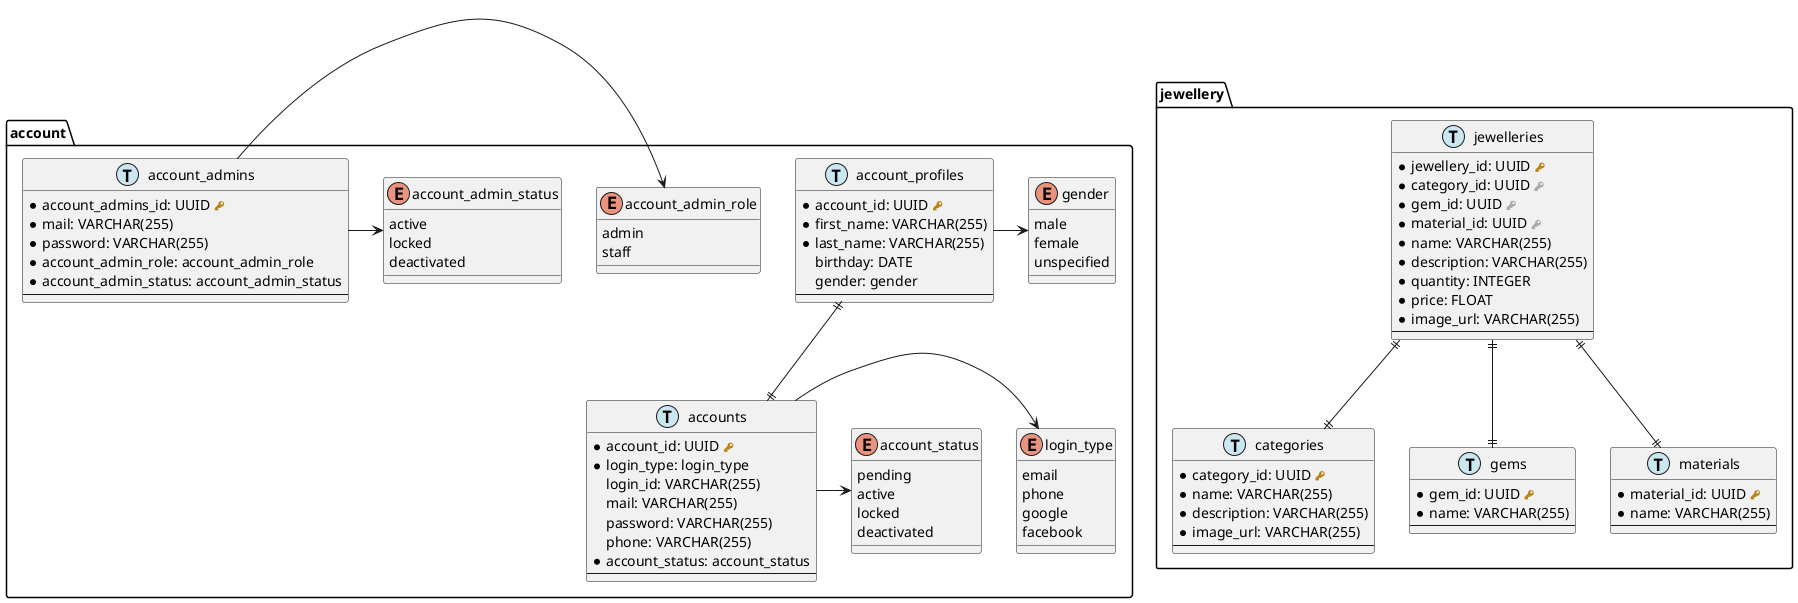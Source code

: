 @startuml burmese_jewellery

!define MASTER F9DFD5
!define TRANSACTION CAE7F2
!define PRIMARY_KEY <color:#b8861b><&key></color>
!define FOREIGN_KEY <color:#aaaaaa><&key></color>
!define column(x) <color:#efefef><&media-record></color> x
!define table(x) entity x << (T, white) >>

' Zero or One  |o--
' Exactly One  ||--
' Zero or Many }o--
' One or Many  }|--

folder account {

  enum login_type {
    email
    phone
    google
    facebook
  }

  enum account_status {
    pending
    active
    locked
    deactivated
  }

  entity accounts <<T,TRANSACTION>> {
    * account_id: UUID PRIMARY_KEY
    * login_type: login_type
    login_id: VARCHAR(255)
    mail: VARCHAR(255)
    password: VARCHAR(255)
    phone: VARCHAR(255)
    * account_status: account_status
    --
  }
  accounts -> login_type
  accounts -> account_status

  enum gender {
    male
    female
    unspecified
  }

  entity account_profiles <<T,TRANSACTION>> {
    * account_id: UUID PRIMARY_KEY
    * first_name: VARCHAR(255)
    * last_name: VARCHAR(255)
    birthday: DATE
    gender: gender
    --
  }
  account_profiles -> gender
  account_profiles ||--|| accounts

  enum account_admin_role {
    admin
    staff
  }

  enum account_admin_status {
    active
    locked
    deactivated
  }

  entity account_admins <<T,TRANSACTION>> {
    * account_admins_id: UUID PRIMARY_KEY
    * mail: VARCHAR(255)
    * password: VARCHAR(255)
    * account_admin_role: account_admin_role
    * account_admin_status: account_admin_status
    --
  }
  account_admins -> account_admin_role
  account_admins -> account_admin_status

}


folder jewellery {

  entity categories <<T,TRANSACTION>> {
    * category_id: UUID PRIMARY_KEY
    * name: VARCHAR(255)
    * description: VARCHAR(255)
    * image_url: VARCHAR(255)
    --
  }

  entity gems <<T,TRANSACTION>> {
    * gem_id: UUID PRIMARY_KEY
    * name: VARCHAR(255)
    --
  }

  entity materials <<T,TRANSACTION>> {
    * material_id: UUID PRIMARY_KEY
    * name: VARCHAR(255)
    --
  }

  entity jewelleries <<T,TRANSACTION>> {
    * jewellery_id: UUID PRIMARY_KEY
    * category_id: UUID FOREIGN_KEY
    * gem_id: UUID FOREIGN_KEY
    * material_id: UUID FOREIGN_KEY
    * name: VARCHAR(255)
    * description: VARCHAR(255)
    * quantity: INTEGER
    * price: FLOAT
    * image_url: VARCHAR(255)
    --
  }
  jewelleries ||--|| categories
  jewelleries ||--|| gems
  jewelleries ||--|| materials

}

@enduml
